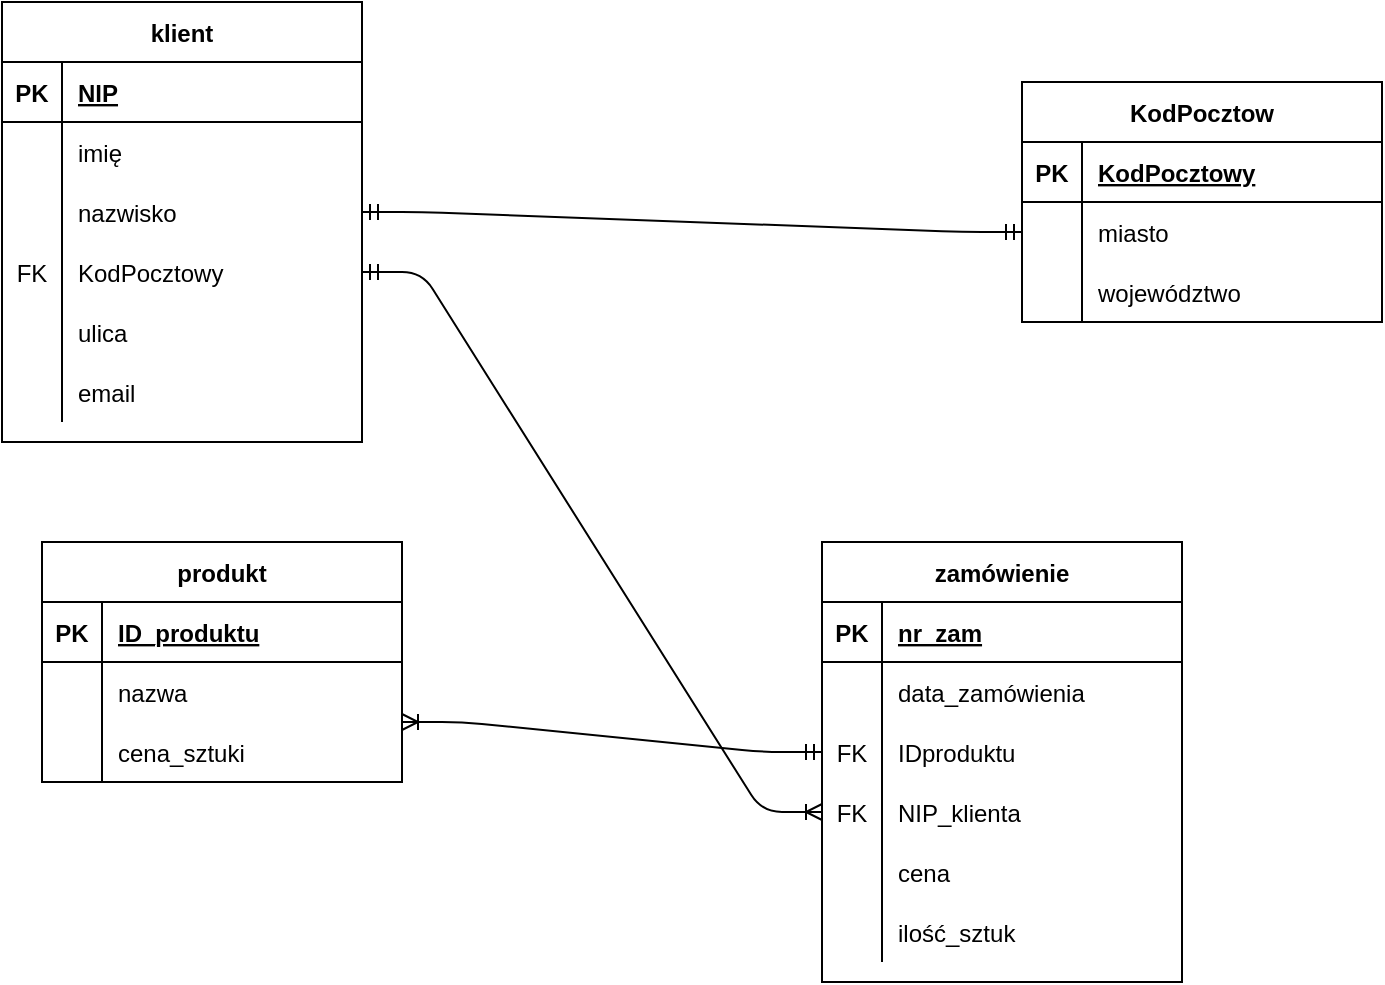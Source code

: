 <mxfile version="13.8.2" type="github">
  <diagram id="CIe14QV26jSLoNct40XU" name="Page-1">
    <mxGraphModel dx="868" dy="450" grid="1" gridSize="10" guides="1" tooltips="1" connect="1" arrows="1" fold="1" page="1" pageScale="1" pageWidth="827" pageHeight="1169" math="0" shadow="0">
      <root>
        <mxCell id="0" />
        <mxCell id="1" parent="0" />
        <mxCell id="PzbknCmDQQbJnscTwhul-1" value="zamówienie" style="shape=table;startSize=30;container=1;collapsible=1;childLayout=tableLayout;fixedRows=1;rowLines=0;fontStyle=1;align=center;resizeLast=1;" vertex="1" parent="1">
          <mxGeometry x="440" y="280" width="180" height="220" as="geometry" />
        </mxCell>
        <mxCell id="PzbknCmDQQbJnscTwhul-2" value="" style="shape=partialRectangle;collapsible=0;dropTarget=0;pointerEvents=0;fillColor=none;top=0;left=0;bottom=1;right=0;points=[[0,0.5],[1,0.5]];portConstraint=eastwest;" vertex="1" parent="PzbknCmDQQbJnscTwhul-1">
          <mxGeometry y="30" width="180" height="30" as="geometry" />
        </mxCell>
        <mxCell id="PzbknCmDQQbJnscTwhul-3" value="PK" style="shape=partialRectangle;connectable=0;fillColor=none;top=0;left=0;bottom=0;right=0;fontStyle=1;overflow=hidden;" vertex="1" parent="PzbknCmDQQbJnscTwhul-2">
          <mxGeometry width="30" height="30" as="geometry" />
        </mxCell>
        <mxCell id="PzbknCmDQQbJnscTwhul-4" value="nr_zam" style="shape=partialRectangle;connectable=0;fillColor=none;top=0;left=0;bottom=0;right=0;align=left;spacingLeft=6;fontStyle=5;overflow=hidden;" vertex="1" parent="PzbknCmDQQbJnscTwhul-2">
          <mxGeometry x="30" width="150" height="30" as="geometry" />
        </mxCell>
        <mxCell id="PzbknCmDQQbJnscTwhul-5" value="" style="shape=partialRectangle;collapsible=0;dropTarget=0;pointerEvents=0;fillColor=none;top=0;left=0;bottom=0;right=0;points=[[0,0.5],[1,0.5]];portConstraint=eastwest;" vertex="1" parent="PzbknCmDQQbJnscTwhul-1">
          <mxGeometry y="60" width="180" height="30" as="geometry" />
        </mxCell>
        <mxCell id="PzbknCmDQQbJnscTwhul-6" value="" style="shape=partialRectangle;connectable=0;fillColor=none;top=0;left=0;bottom=0;right=0;editable=1;overflow=hidden;" vertex="1" parent="PzbknCmDQQbJnscTwhul-5">
          <mxGeometry width="30" height="30" as="geometry" />
        </mxCell>
        <mxCell id="PzbknCmDQQbJnscTwhul-7" value="data_zamówienia" style="shape=partialRectangle;connectable=0;fillColor=none;top=0;left=0;bottom=0;right=0;align=left;spacingLeft=6;overflow=hidden;" vertex="1" parent="PzbknCmDQQbJnscTwhul-5">
          <mxGeometry x="30" width="150" height="30" as="geometry" />
        </mxCell>
        <mxCell id="PzbknCmDQQbJnscTwhul-8" value="" style="shape=partialRectangle;collapsible=0;dropTarget=0;pointerEvents=0;fillColor=none;top=0;left=0;bottom=0;right=0;points=[[0,0.5],[1,0.5]];portConstraint=eastwest;" vertex="1" parent="PzbknCmDQQbJnscTwhul-1">
          <mxGeometry y="90" width="180" height="30" as="geometry" />
        </mxCell>
        <mxCell id="PzbknCmDQQbJnscTwhul-9" value="FK" style="shape=partialRectangle;connectable=0;fillColor=none;top=0;left=0;bottom=0;right=0;editable=1;overflow=hidden;" vertex="1" parent="PzbknCmDQQbJnscTwhul-8">
          <mxGeometry width="30" height="30" as="geometry" />
        </mxCell>
        <mxCell id="PzbknCmDQQbJnscTwhul-10" value="IDproduktu" style="shape=partialRectangle;connectable=0;fillColor=none;top=0;left=0;bottom=0;right=0;align=left;spacingLeft=6;overflow=hidden;" vertex="1" parent="PzbknCmDQQbJnscTwhul-8">
          <mxGeometry x="30" width="150" height="30" as="geometry" />
        </mxCell>
        <mxCell id="PzbknCmDQQbJnscTwhul-11" value="" style="shape=partialRectangle;collapsible=0;dropTarget=0;pointerEvents=0;fillColor=none;top=0;left=0;bottom=0;right=0;points=[[0,0.5],[1,0.5]];portConstraint=eastwest;" vertex="1" parent="PzbknCmDQQbJnscTwhul-1">
          <mxGeometry y="120" width="180" height="30" as="geometry" />
        </mxCell>
        <mxCell id="PzbknCmDQQbJnscTwhul-12" value="FK" style="shape=partialRectangle;connectable=0;fillColor=none;top=0;left=0;bottom=0;right=0;editable=1;overflow=hidden;" vertex="1" parent="PzbknCmDQQbJnscTwhul-11">
          <mxGeometry width="30" height="30" as="geometry" />
        </mxCell>
        <mxCell id="PzbknCmDQQbJnscTwhul-13" value="NIP_klienta" style="shape=partialRectangle;connectable=0;fillColor=none;top=0;left=0;bottom=0;right=0;align=left;spacingLeft=6;overflow=hidden;" vertex="1" parent="PzbknCmDQQbJnscTwhul-11">
          <mxGeometry x="30" width="150" height="30" as="geometry" />
        </mxCell>
        <mxCell id="PzbknCmDQQbJnscTwhul-53" value="" style="shape=partialRectangle;collapsible=0;dropTarget=0;pointerEvents=0;fillColor=none;top=0;left=0;bottom=0;right=0;points=[[0,0.5],[1,0.5]];portConstraint=eastwest;" vertex="1" parent="PzbknCmDQQbJnscTwhul-1">
          <mxGeometry y="150" width="180" height="30" as="geometry" />
        </mxCell>
        <mxCell id="PzbknCmDQQbJnscTwhul-54" value="" style="shape=partialRectangle;connectable=0;fillColor=none;top=0;left=0;bottom=0;right=0;editable=1;overflow=hidden;" vertex="1" parent="PzbknCmDQQbJnscTwhul-53">
          <mxGeometry width="30" height="30" as="geometry" />
        </mxCell>
        <mxCell id="PzbknCmDQQbJnscTwhul-55" value="cena" style="shape=partialRectangle;connectable=0;fillColor=none;top=0;left=0;bottom=0;right=0;align=left;spacingLeft=6;overflow=hidden;" vertex="1" parent="PzbknCmDQQbJnscTwhul-53">
          <mxGeometry x="30" width="150" height="30" as="geometry" />
        </mxCell>
        <mxCell id="PzbknCmDQQbJnscTwhul-56" value="" style="shape=partialRectangle;collapsible=0;dropTarget=0;pointerEvents=0;fillColor=none;top=0;left=0;bottom=0;right=0;points=[[0,0.5],[1,0.5]];portConstraint=eastwest;" vertex="1" parent="PzbknCmDQQbJnscTwhul-1">
          <mxGeometry y="180" width="180" height="30" as="geometry" />
        </mxCell>
        <mxCell id="PzbknCmDQQbJnscTwhul-57" value="" style="shape=partialRectangle;connectable=0;fillColor=none;top=0;left=0;bottom=0;right=0;editable=1;overflow=hidden;" vertex="1" parent="PzbknCmDQQbJnscTwhul-56">
          <mxGeometry width="30" height="30" as="geometry" />
        </mxCell>
        <mxCell id="PzbknCmDQQbJnscTwhul-58" value="ilość_sztuk" style="shape=partialRectangle;connectable=0;fillColor=none;top=0;left=0;bottom=0;right=0;align=left;spacingLeft=6;overflow=hidden;" vertex="1" parent="PzbknCmDQQbJnscTwhul-56">
          <mxGeometry x="30" width="150" height="30" as="geometry" />
        </mxCell>
        <mxCell id="PzbknCmDQQbJnscTwhul-14" value="produkt" style="shape=table;startSize=30;container=1;collapsible=1;childLayout=tableLayout;fixedRows=1;rowLines=0;fontStyle=1;align=center;resizeLast=1;" vertex="1" parent="1">
          <mxGeometry x="50" y="280" width="180" height="120" as="geometry" />
        </mxCell>
        <mxCell id="PzbknCmDQQbJnscTwhul-15" value="" style="shape=partialRectangle;collapsible=0;dropTarget=0;pointerEvents=0;fillColor=none;top=0;left=0;bottom=1;right=0;points=[[0,0.5],[1,0.5]];portConstraint=eastwest;" vertex="1" parent="PzbknCmDQQbJnscTwhul-14">
          <mxGeometry y="30" width="180" height="30" as="geometry" />
        </mxCell>
        <mxCell id="PzbknCmDQQbJnscTwhul-16" value="PK" style="shape=partialRectangle;connectable=0;fillColor=none;top=0;left=0;bottom=0;right=0;fontStyle=1;overflow=hidden;" vertex="1" parent="PzbknCmDQQbJnscTwhul-15">
          <mxGeometry width="30" height="30" as="geometry" />
        </mxCell>
        <mxCell id="PzbknCmDQQbJnscTwhul-17" value="ID_produktu" style="shape=partialRectangle;connectable=0;fillColor=none;top=0;left=0;bottom=0;right=0;align=left;spacingLeft=6;fontStyle=5;overflow=hidden;" vertex="1" parent="PzbknCmDQQbJnscTwhul-15">
          <mxGeometry x="30" width="150" height="30" as="geometry" />
        </mxCell>
        <mxCell id="PzbknCmDQQbJnscTwhul-18" value="" style="shape=partialRectangle;collapsible=0;dropTarget=0;pointerEvents=0;fillColor=none;top=0;left=0;bottom=0;right=0;points=[[0,0.5],[1,0.5]];portConstraint=eastwest;" vertex="1" parent="PzbknCmDQQbJnscTwhul-14">
          <mxGeometry y="60" width="180" height="30" as="geometry" />
        </mxCell>
        <mxCell id="PzbknCmDQQbJnscTwhul-19" value="" style="shape=partialRectangle;connectable=0;fillColor=none;top=0;left=0;bottom=0;right=0;editable=1;overflow=hidden;" vertex="1" parent="PzbknCmDQQbJnscTwhul-18">
          <mxGeometry width="30" height="30" as="geometry" />
        </mxCell>
        <mxCell id="PzbknCmDQQbJnscTwhul-20" value="nazwa" style="shape=partialRectangle;connectable=0;fillColor=none;top=0;left=0;bottom=0;right=0;align=left;spacingLeft=6;overflow=hidden;" vertex="1" parent="PzbknCmDQQbJnscTwhul-18">
          <mxGeometry x="30" width="150" height="30" as="geometry" />
        </mxCell>
        <mxCell id="PzbknCmDQQbJnscTwhul-21" value="" style="shape=partialRectangle;collapsible=0;dropTarget=0;pointerEvents=0;fillColor=none;top=0;left=0;bottom=0;right=0;points=[[0,0.5],[1,0.5]];portConstraint=eastwest;" vertex="1" parent="PzbknCmDQQbJnscTwhul-14">
          <mxGeometry y="90" width="180" height="30" as="geometry" />
        </mxCell>
        <mxCell id="PzbknCmDQQbJnscTwhul-22" value="" style="shape=partialRectangle;connectable=0;fillColor=none;top=0;left=0;bottom=0;right=0;editable=1;overflow=hidden;" vertex="1" parent="PzbknCmDQQbJnscTwhul-21">
          <mxGeometry width="30" height="30" as="geometry" />
        </mxCell>
        <mxCell id="PzbknCmDQQbJnscTwhul-23" value="cena_sztuki" style="shape=partialRectangle;connectable=0;fillColor=none;top=0;left=0;bottom=0;right=0;align=left;spacingLeft=6;overflow=hidden;" vertex="1" parent="PzbknCmDQQbJnscTwhul-21">
          <mxGeometry x="30" width="150" height="30" as="geometry" />
        </mxCell>
        <mxCell id="PzbknCmDQQbJnscTwhul-27" value="KodPocztow" style="shape=table;startSize=30;container=1;collapsible=1;childLayout=tableLayout;fixedRows=1;rowLines=0;fontStyle=1;align=center;resizeLast=1;" vertex="1" parent="1">
          <mxGeometry x="540" y="50" width="180" height="120" as="geometry" />
        </mxCell>
        <mxCell id="PzbknCmDQQbJnscTwhul-28" value="" style="shape=partialRectangle;collapsible=0;dropTarget=0;pointerEvents=0;fillColor=none;top=0;left=0;bottom=1;right=0;points=[[0,0.5],[1,0.5]];portConstraint=eastwest;" vertex="1" parent="PzbknCmDQQbJnscTwhul-27">
          <mxGeometry y="30" width="180" height="30" as="geometry" />
        </mxCell>
        <mxCell id="PzbknCmDQQbJnscTwhul-29" value="PK" style="shape=partialRectangle;connectable=0;fillColor=none;top=0;left=0;bottom=0;right=0;fontStyle=1;overflow=hidden;" vertex="1" parent="PzbknCmDQQbJnscTwhul-28">
          <mxGeometry width="30" height="30" as="geometry" />
        </mxCell>
        <mxCell id="PzbknCmDQQbJnscTwhul-30" value="KodPocztowy" style="shape=partialRectangle;connectable=0;fillColor=none;top=0;left=0;bottom=0;right=0;align=left;spacingLeft=6;fontStyle=5;overflow=hidden;" vertex="1" parent="PzbknCmDQQbJnscTwhul-28">
          <mxGeometry x="30" width="150" height="30" as="geometry" />
        </mxCell>
        <mxCell id="PzbknCmDQQbJnscTwhul-31" value="" style="shape=partialRectangle;collapsible=0;dropTarget=0;pointerEvents=0;fillColor=none;top=0;left=0;bottom=0;right=0;points=[[0,0.5],[1,0.5]];portConstraint=eastwest;" vertex="1" parent="PzbknCmDQQbJnscTwhul-27">
          <mxGeometry y="60" width="180" height="30" as="geometry" />
        </mxCell>
        <mxCell id="PzbknCmDQQbJnscTwhul-32" value="" style="shape=partialRectangle;connectable=0;fillColor=none;top=0;left=0;bottom=0;right=0;editable=1;overflow=hidden;" vertex="1" parent="PzbknCmDQQbJnscTwhul-31">
          <mxGeometry width="30" height="30" as="geometry" />
        </mxCell>
        <mxCell id="PzbknCmDQQbJnscTwhul-33" value="miasto" style="shape=partialRectangle;connectable=0;fillColor=none;top=0;left=0;bottom=0;right=0;align=left;spacingLeft=6;overflow=hidden;" vertex="1" parent="PzbknCmDQQbJnscTwhul-31">
          <mxGeometry x="30" width="150" height="30" as="geometry" />
        </mxCell>
        <mxCell id="PzbknCmDQQbJnscTwhul-34" value="" style="shape=partialRectangle;collapsible=0;dropTarget=0;pointerEvents=0;fillColor=none;top=0;left=0;bottom=0;right=0;points=[[0,0.5],[1,0.5]];portConstraint=eastwest;" vertex="1" parent="PzbknCmDQQbJnscTwhul-27">
          <mxGeometry y="90" width="180" height="30" as="geometry" />
        </mxCell>
        <mxCell id="PzbknCmDQQbJnscTwhul-35" value="" style="shape=partialRectangle;connectable=0;fillColor=none;top=0;left=0;bottom=0;right=0;editable=1;overflow=hidden;" vertex="1" parent="PzbknCmDQQbJnscTwhul-34">
          <mxGeometry width="30" height="30" as="geometry" />
        </mxCell>
        <mxCell id="PzbknCmDQQbJnscTwhul-36" value="województwo" style="shape=partialRectangle;connectable=0;fillColor=none;top=0;left=0;bottom=0;right=0;align=left;spacingLeft=6;overflow=hidden;" vertex="1" parent="PzbknCmDQQbJnscTwhul-34">
          <mxGeometry x="30" width="150" height="30" as="geometry" />
        </mxCell>
        <mxCell id="PzbknCmDQQbJnscTwhul-40" value="klient" style="shape=table;startSize=30;container=1;collapsible=1;childLayout=tableLayout;fixedRows=1;rowLines=0;fontStyle=1;align=center;resizeLast=1;" vertex="1" parent="1">
          <mxGeometry x="30" y="10" width="180" height="220" as="geometry" />
        </mxCell>
        <mxCell id="PzbknCmDQQbJnscTwhul-41" value="" style="shape=partialRectangle;collapsible=0;dropTarget=0;pointerEvents=0;fillColor=none;top=0;left=0;bottom=1;right=0;points=[[0,0.5],[1,0.5]];portConstraint=eastwest;" vertex="1" parent="PzbknCmDQQbJnscTwhul-40">
          <mxGeometry y="30" width="180" height="30" as="geometry" />
        </mxCell>
        <mxCell id="PzbknCmDQQbJnscTwhul-42" value="PK" style="shape=partialRectangle;connectable=0;fillColor=none;top=0;left=0;bottom=0;right=0;fontStyle=1;overflow=hidden;" vertex="1" parent="PzbknCmDQQbJnscTwhul-41">
          <mxGeometry width="30" height="30" as="geometry" />
        </mxCell>
        <mxCell id="PzbknCmDQQbJnscTwhul-43" value="NIP" style="shape=partialRectangle;connectable=0;fillColor=none;top=0;left=0;bottom=0;right=0;align=left;spacingLeft=6;fontStyle=5;overflow=hidden;" vertex="1" parent="PzbknCmDQQbJnscTwhul-41">
          <mxGeometry x="30" width="150" height="30" as="geometry" />
        </mxCell>
        <mxCell id="PzbknCmDQQbJnscTwhul-44" value="" style="shape=partialRectangle;collapsible=0;dropTarget=0;pointerEvents=0;fillColor=none;top=0;left=0;bottom=0;right=0;points=[[0,0.5],[1,0.5]];portConstraint=eastwest;" vertex="1" parent="PzbknCmDQQbJnscTwhul-40">
          <mxGeometry y="60" width="180" height="30" as="geometry" />
        </mxCell>
        <mxCell id="PzbknCmDQQbJnscTwhul-45" value="" style="shape=partialRectangle;connectable=0;fillColor=none;top=0;left=0;bottom=0;right=0;editable=1;overflow=hidden;" vertex="1" parent="PzbknCmDQQbJnscTwhul-44">
          <mxGeometry width="30" height="30" as="geometry" />
        </mxCell>
        <mxCell id="PzbknCmDQQbJnscTwhul-46" value="imię" style="shape=partialRectangle;connectable=0;fillColor=none;top=0;left=0;bottom=0;right=0;align=left;spacingLeft=6;overflow=hidden;" vertex="1" parent="PzbknCmDQQbJnscTwhul-44">
          <mxGeometry x="30" width="150" height="30" as="geometry" />
        </mxCell>
        <mxCell id="PzbknCmDQQbJnscTwhul-47" value="" style="shape=partialRectangle;collapsible=0;dropTarget=0;pointerEvents=0;fillColor=none;top=0;left=0;bottom=0;right=0;points=[[0,0.5],[1,0.5]];portConstraint=eastwest;" vertex="1" parent="PzbknCmDQQbJnscTwhul-40">
          <mxGeometry y="90" width="180" height="30" as="geometry" />
        </mxCell>
        <mxCell id="PzbknCmDQQbJnscTwhul-48" value="" style="shape=partialRectangle;connectable=0;fillColor=none;top=0;left=0;bottom=0;right=0;editable=1;overflow=hidden;" vertex="1" parent="PzbknCmDQQbJnscTwhul-47">
          <mxGeometry width="30" height="30" as="geometry" />
        </mxCell>
        <mxCell id="PzbknCmDQQbJnscTwhul-49" value="nazwisko" style="shape=partialRectangle;connectable=0;fillColor=none;top=0;left=0;bottom=0;right=0;align=left;spacingLeft=6;overflow=hidden;" vertex="1" parent="PzbknCmDQQbJnscTwhul-47">
          <mxGeometry x="30" width="150" height="30" as="geometry" />
        </mxCell>
        <mxCell id="PzbknCmDQQbJnscTwhul-59" value="" style="shape=partialRectangle;collapsible=0;dropTarget=0;pointerEvents=0;fillColor=none;top=0;left=0;bottom=0;right=0;points=[[0,0.5],[1,0.5]];portConstraint=eastwest;" vertex="1" parent="PzbknCmDQQbJnscTwhul-40">
          <mxGeometry y="120" width="180" height="30" as="geometry" />
        </mxCell>
        <mxCell id="PzbknCmDQQbJnscTwhul-60" value="FK" style="shape=partialRectangle;connectable=0;fillColor=none;top=0;left=0;bottom=0;right=0;editable=1;overflow=hidden;" vertex="1" parent="PzbknCmDQQbJnscTwhul-59">
          <mxGeometry width="30" height="30" as="geometry" />
        </mxCell>
        <mxCell id="PzbknCmDQQbJnscTwhul-61" value="KodPocztowy" style="shape=partialRectangle;connectable=0;fillColor=none;top=0;left=0;bottom=0;right=0;align=left;spacingLeft=6;overflow=hidden;" vertex="1" parent="PzbknCmDQQbJnscTwhul-59">
          <mxGeometry x="30" width="150" height="30" as="geometry" />
        </mxCell>
        <mxCell id="PzbknCmDQQbJnscTwhul-50" value="" style="shape=partialRectangle;collapsible=0;dropTarget=0;pointerEvents=0;fillColor=none;top=0;left=0;bottom=0;right=0;points=[[0,0.5],[1,0.5]];portConstraint=eastwest;" vertex="1" parent="PzbknCmDQQbJnscTwhul-40">
          <mxGeometry y="150" width="180" height="30" as="geometry" />
        </mxCell>
        <mxCell id="PzbknCmDQQbJnscTwhul-51" value="" style="shape=partialRectangle;connectable=0;fillColor=none;top=0;left=0;bottom=0;right=0;editable=1;overflow=hidden;" vertex="1" parent="PzbknCmDQQbJnscTwhul-50">
          <mxGeometry width="30" height="30" as="geometry" />
        </mxCell>
        <mxCell id="PzbknCmDQQbJnscTwhul-52" value="ulica" style="shape=partialRectangle;connectable=0;fillColor=none;top=0;left=0;bottom=0;right=0;align=left;spacingLeft=6;overflow=hidden;" vertex="1" parent="PzbknCmDQQbJnscTwhul-50">
          <mxGeometry x="30" width="150" height="30" as="geometry" />
        </mxCell>
        <mxCell id="PzbknCmDQQbJnscTwhul-62" value="" style="shape=partialRectangle;collapsible=0;dropTarget=0;pointerEvents=0;fillColor=none;top=0;left=0;bottom=0;right=0;points=[[0,0.5],[1,0.5]];portConstraint=eastwest;" vertex="1" parent="PzbknCmDQQbJnscTwhul-40">
          <mxGeometry y="180" width="180" height="30" as="geometry" />
        </mxCell>
        <mxCell id="PzbknCmDQQbJnscTwhul-63" value="" style="shape=partialRectangle;connectable=0;fillColor=none;top=0;left=0;bottom=0;right=0;editable=1;overflow=hidden;" vertex="1" parent="PzbknCmDQQbJnscTwhul-62">
          <mxGeometry width="30" height="30" as="geometry" />
        </mxCell>
        <mxCell id="PzbknCmDQQbJnscTwhul-64" value="email" style="shape=partialRectangle;connectable=0;fillColor=none;top=0;left=0;bottom=0;right=0;align=left;spacingLeft=6;overflow=hidden;" vertex="1" parent="PzbknCmDQQbJnscTwhul-62">
          <mxGeometry x="30" width="150" height="30" as="geometry" />
        </mxCell>
        <mxCell id="PzbknCmDQQbJnscTwhul-65" value="" style="edgeStyle=entityRelationEdgeStyle;fontSize=12;html=1;endArrow=ERmandOne;startArrow=ERmandOne;exitX=1;exitY=0.5;exitDx=0;exitDy=0;entryX=0;entryY=0.5;entryDx=0;entryDy=0;endFill=0;" edge="1" parent="1" source="PzbknCmDQQbJnscTwhul-47" target="PzbknCmDQQbJnscTwhul-31">
          <mxGeometry width="100" height="100" relative="1" as="geometry">
            <mxPoint x="360" y="310" as="sourcePoint" />
            <mxPoint x="460" y="210" as="targetPoint" />
          </mxGeometry>
        </mxCell>
        <mxCell id="PzbknCmDQQbJnscTwhul-66" value="" style="edgeStyle=entityRelationEdgeStyle;fontSize=12;html=1;endArrow=ERoneToMany;startArrow=ERmandOne;exitX=1;exitY=0.5;exitDx=0;exitDy=0;" edge="1" parent="1" source="PzbknCmDQQbJnscTwhul-59" target="PzbknCmDQQbJnscTwhul-11">
          <mxGeometry width="100" height="100" relative="1" as="geometry">
            <mxPoint x="360" y="310" as="sourcePoint" />
            <mxPoint x="460" y="210" as="targetPoint" />
          </mxGeometry>
        </mxCell>
        <mxCell id="PzbknCmDQQbJnscTwhul-67" value="" style="edgeStyle=entityRelationEdgeStyle;fontSize=12;html=1;endArrow=ERoneToMany;startArrow=ERmandOne;entryX=1;entryY=0.75;entryDx=0;entryDy=0;exitX=0;exitY=0.5;exitDx=0;exitDy=0;" edge="1" parent="1" source="PzbknCmDQQbJnscTwhul-8" target="PzbknCmDQQbJnscTwhul-14">
          <mxGeometry width="100" height="100" relative="1" as="geometry">
            <mxPoint x="360" y="310" as="sourcePoint" />
            <mxPoint x="460" y="210" as="targetPoint" />
          </mxGeometry>
        </mxCell>
      </root>
    </mxGraphModel>
  </diagram>
</mxfile>
